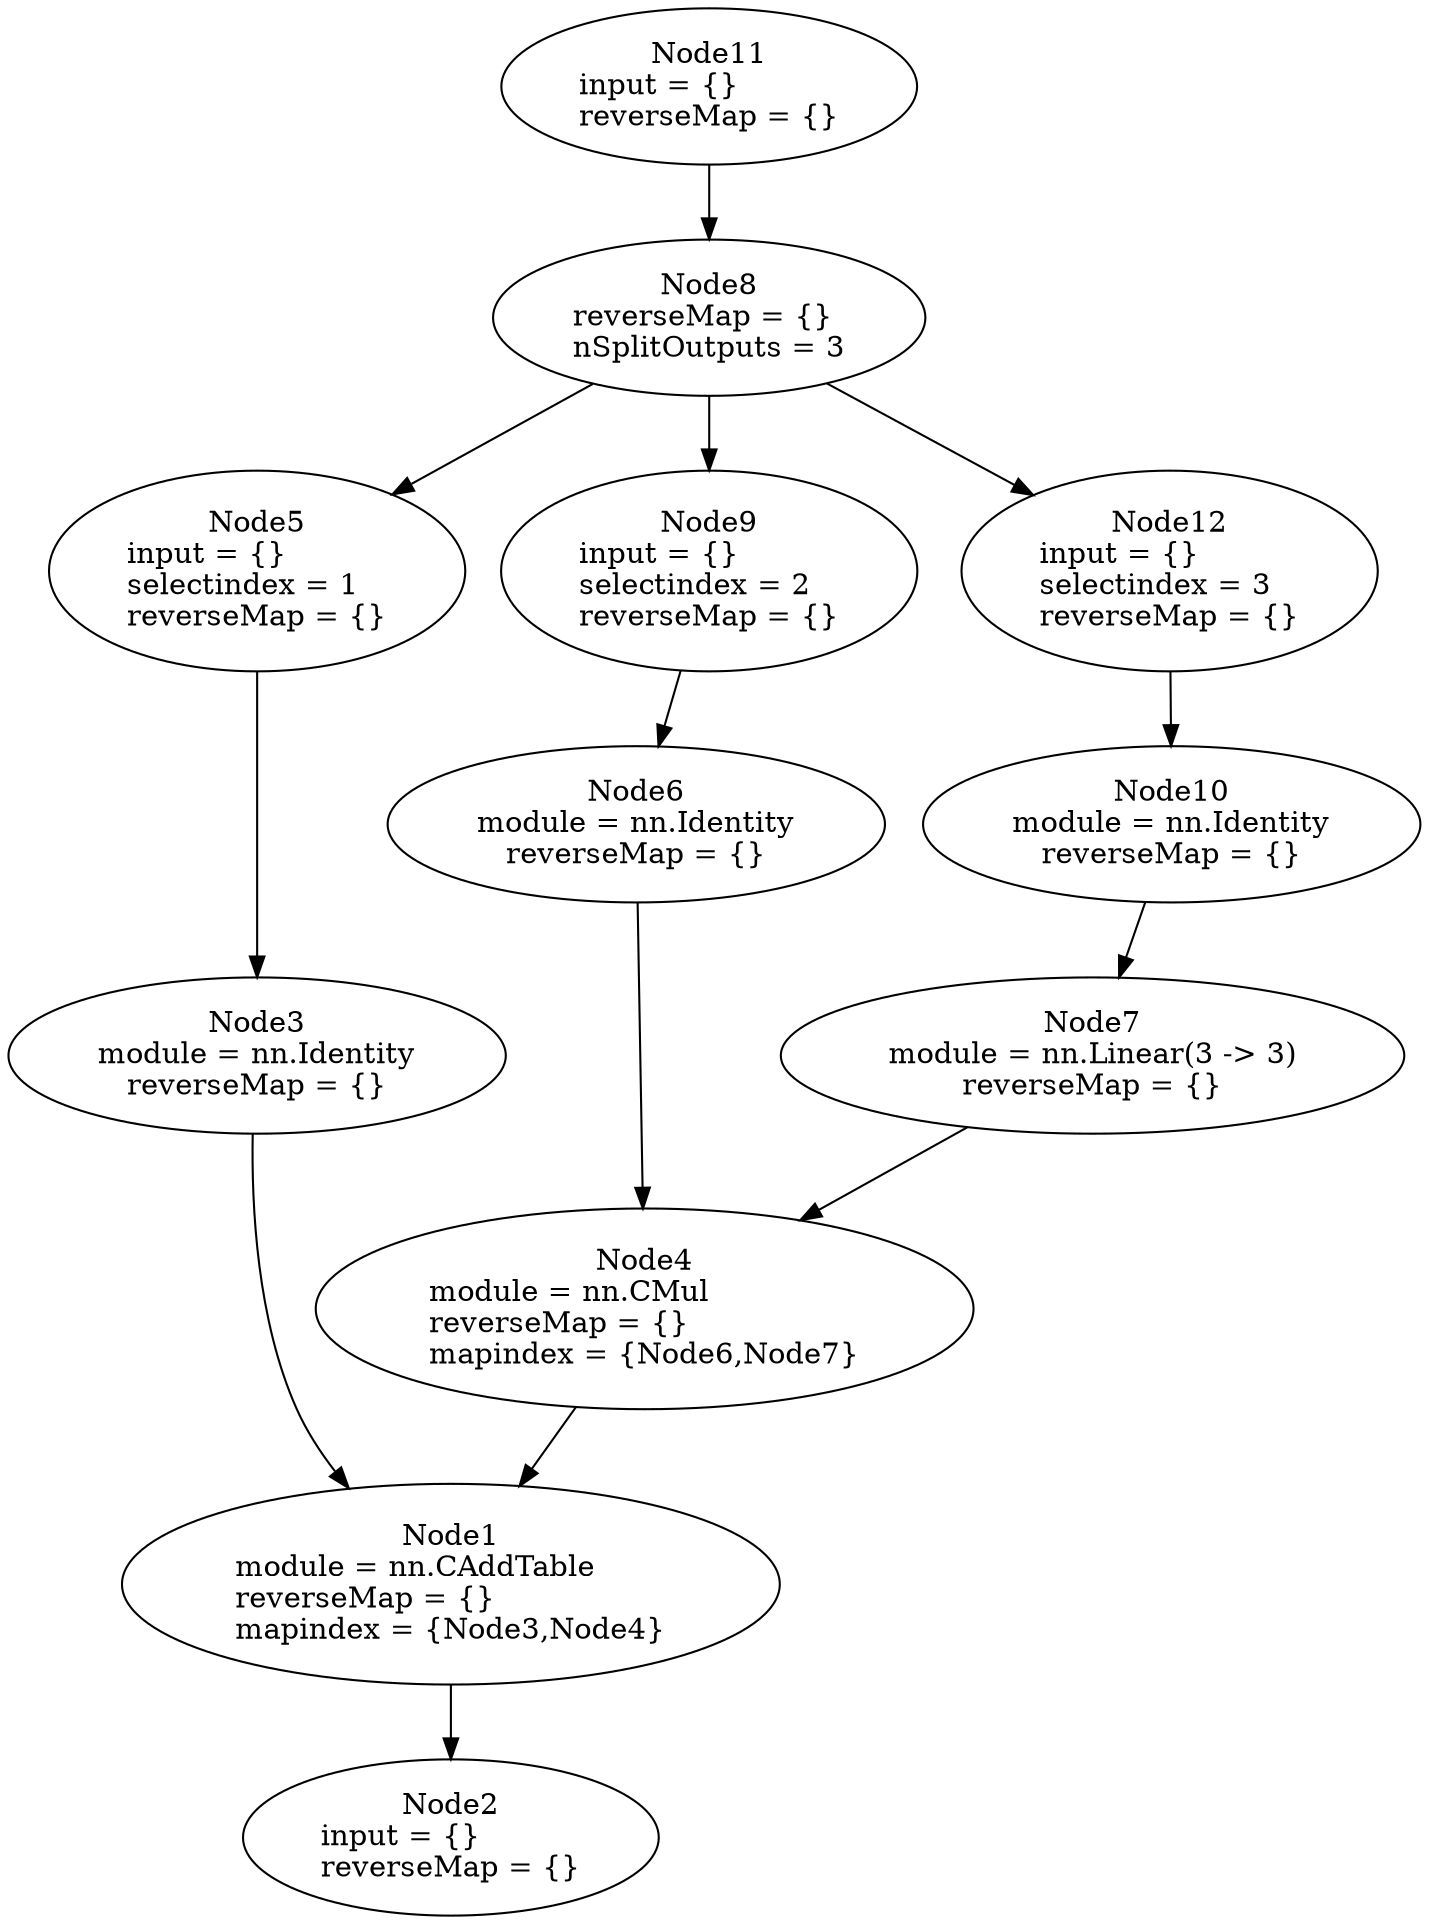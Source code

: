 digraph G {
	graph [bb="0,0,651.55,936.48"];
	node [label="\N",
		shape=oval
	];
	n1	 [height=1.3356,
		label="Node1\nmodule = nn.CAddTable\lreverseMap = {}\lmapindex = {Node3,Node4}",
		pos="210.05,159.04",
		tooltip="[graph_z.lua]:14_",
		width=3.457];
	n2	 [height=1.041,
		label="Node2\ninput = {}\lreverseMap = {}",
		pos="210.05,37.477",
		tooltip="[[C]]:-1_",
		width=2.1606];
	n1 -> n2	 [pos="e,210.05,75.064 210.05,110.78 210.05,102.34 210.05,93.543 210.05,85.115"];
	n3	 [height=1.041,
		label="Node3\nmodule = nn.Identity\lreverseMap = {}",
		pos="94.045,412.76",
		tooltip="[graph_z.lua]:8_",
		width=2.6124];
	n3 -> n1	 [pos="e,185.37,206.33 108.86,375.58 123.12,341.21 145.64,288.23 167.05,243.12 171.33,234.1 176.03,224.61 180.71,215.41"];
	n4	 [height=1.3356,
		label="Node4\nmodule = nn.CMul\lreverseMap = {}\lmapindex = {Node6,Node7}",
		pos="300.05,291.2",
		tooltip="[graph_z.lua]:13_",
		width=3.457];
	n4 -> n1	 [pos="e,241.66,205.76 268.57,244.68 261.76,234.83 254.49,224.32 247.47,214.17"];
	n5	 [height=1.3356,
		label="Node5\ninput = {}\lselectindex = 1\lreverseMap = {}",
		pos="119.05,534.32",
		tooltip="[[C]]:-1_-1",
		width=2.1606];
	n5 -> n3	 [pos="e,101.66,450.19 109.24,486.41 107.43,477.76 105.54,468.73 103.73,460.1"];
	n6	 [height=1.041,
		label="Node6\nmodule = nn.Identity\lreverseMap = {}",
		pos="300.05,412.76",
		tooltip="[graph_z.lua]:9_",
		width=2.6124];
	n6 -> n4	 [pos="e,300.05,339.53 300.05,375.24 300.05,367.15 300.05,358.38 300.05,349.67"];
	n7	 [height=1.041,
		label="Node7\nmodule = nn.Linear(3 -> 3)\lreverseMap = {}",
		pos="532.05,412.76",
		tooltip="[graph_z.lua]:12_",
		width=3.3195];
	n7 -> n4	 [pos="e,373.82,330.22 471.09,380.35 444.08,366.43 411.89,349.84 382.75,334.83"];
	n8	 [height=1.041,
		label="Node8\nreverseMap = {}\lnSplitOutputs = 3",
		pos="300.05,788.05",
		tooltip="[[C]]:-1_ split at [...haithien/torch/install/share/lua/5.1/nngraph/gmodule.lua]:96-mnode",
		width=2.2392];
	n8 -> n5	 [pos="e,137.17,581.36 256.26,756.14 241.38,744.27 225.4,729.86 213.05,714.57 182.61,676.9 157.7,627.84 141.19,590.57"];
	n9	 [height=1.3356,
		label="Node9\ninput = {}\lselectindex = 2\lreverseMap = {}",
		pos="300.05,666.49",
		tooltip="[[C]]:-1_-2",
		width=2.1606];
	n8 -> n9	 [pos="e,300.05,714.82 300.05,750.53 300.05,742.43 300.05,733.66 300.05,724.96"];
	n12	 [height=1.3356,
		label="Node12\ninput = {}\lselectindex = 3\lreverseMap = {}",
		pos="503.05,666.49",
		tooltip="[[C]]:-1_-3",
		width=2.1606];
	n8 -> n12	 [pos="e,447.19,700.39 349.19,758.11 375.98,742.32 409.49,722.59 438.38,705.57"];
	n9 -> n6	 [pos="e,300.05,450.29 300.05,618.14 300.05,572.95 300.05,505.29 300.05,460.35"];
	n10	 [height=1.041,
		label="Node10\nmodule = nn.Identity\lreverseMap = {}",
		pos="517.05,534.32",
		tooltip="[graph_z.lua]:10_",
		width=2.6124];
	n10 -> n7	 [pos="e,527.44,450.47 521.63,496.8 523.07,485.32 524.68,472.48 526.19,460.4"];
	n11	 [height=1.041,
		label="Node11\ninput = {}\lreverseMap = {}",
		pos="300.05,899",
		tooltip="[[C]]:-1_",
		width=2.1606];
	n11 -> n8	 [pos="e,300.05,825.72 300.05,861.42 300.05,853.24 300.05,844.47 300.05,835.94"];
	n12 -> n10	 [pos="e,513.1,572.04 508.1,618.5 509.37,606.67 510.74,593.97 512.01,582.15"];
}
